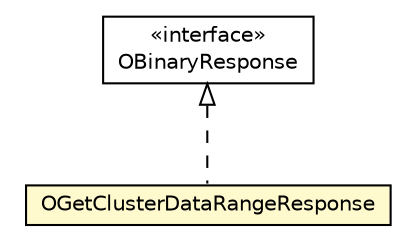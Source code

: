 #!/usr/local/bin/dot
#
# Class diagram 
# Generated by UMLGraph version R5_6-24-gf6e263 (http://www.umlgraph.org/)
#

digraph G {
	edge [fontname="Helvetica",fontsize=10,labelfontname="Helvetica",labelfontsize=10];
	node [fontname="Helvetica",fontsize=10,shape=plaintext];
	nodesep=0.25;
	ranksep=0.5;
	// com.orientechnologies.orient.client.remote.OBinaryResponse
	c3636947 [label=<<table title="com.orientechnologies.orient.client.remote.OBinaryResponse" border="0" cellborder="1" cellspacing="0" cellpadding="2" port="p" href="../OBinaryResponse.html">
		<tr><td><table border="0" cellspacing="0" cellpadding="1">
<tr><td align="center" balign="center"> &#171;interface&#187; </td></tr>
<tr><td align="center" balign="center"> OBinaryResponse </td></tr>
		</table></td></tr>
		</table>>, URL="../OBinaryResponse.html", fontname="Helvetica", fontcolor="black", fontsize=10.0];
	// com.orientechnologies.orient.client.remote.message.OGetClusterDataRangeResponse
	c3637081 [label=<<table title="com.orientechnologies.orient.client.remote.message.OGetClusterDataRangeResponse" border="0" cellborder="1" cellspacing="0" cellpadding="2" port="p" bgcolor="lemonChiffon" href="./OGetClusterDataRangeResponse.html">
		<tr><td><table border="0" cellspacing="0" cellpadding="1">
<tr><td align="center" balign="center"> OGetClusterDataRangeResponse </td></tr>
		</table></td></tr>
		</table>>, URL="./OGetClusterDataRangeResponse.html", fontname="Helvetica", fontcolor="black", fontsize=10.0];
	//com.orientechnologies.orient.client.remote.message.OGetClusterDataRangeResponse implements com.orientechnologies.orient.client.remote.OBinaryResponse
	c3636947:p -> c3637081:p [dir=back,arrowtail=empty,style=dashed];
}


